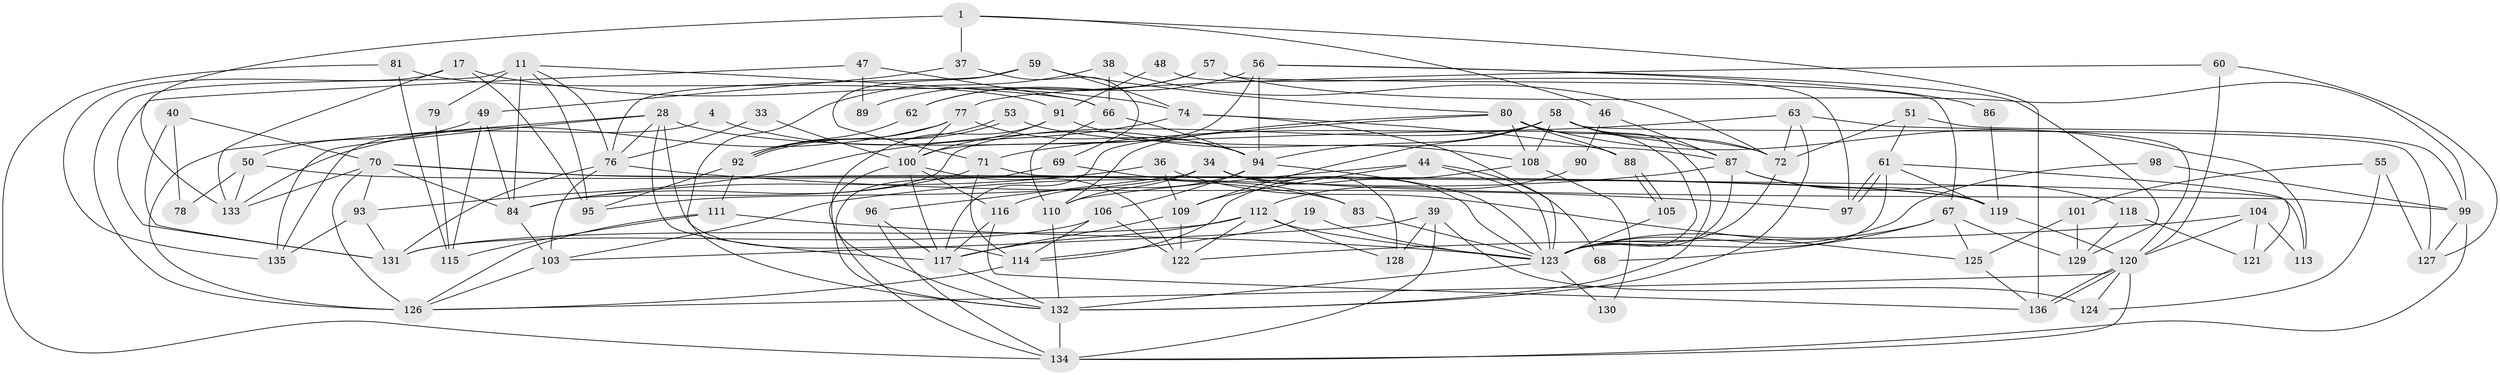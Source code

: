 // original degree distribution, {5: 0.16911764705882354, 4: 0.3382352941176471, 2: 0.10294117647058823, 8: 0.007352941176470588, 6: 0.08088235294117647, 7: 0.03676470588235294, 3: 0.2647058823529412}
// Generated by graph-tools (version 1.1) at 2025/55/03/04/25 21:55:22]
// undirected, 95 vertices, 215 edges
graph export_dot {
graph [start="1"]
  node [color=gray90,style=filled];
  1;
  4;
  11;
  17;
  19;
  28;
  33;
  34;
  36;
  37;
  38;
  39;
  40;
  44;
  46;
  47;
  48;
  49;
  50;
  51 [super="+41"];
  53;
  55;
  56;
  57;
  58 [super="+23"];
  59;
  60;
  61 [super="+24"];
  62;
  63;
  66 [super="+10"];
  67;
  68;
  69;
  70 [super="+32"];
  71 [super="+27"];
  72 [super="+54"];
  74 [super="+21"];
  76 [super="+73"];
  77;
  78;
  79;
  80 [super="+18"];
  81;
  83;
  84 [super="+16"];
  86;
  87 [super="+2+45"];
  88;
  89;
  90;
  91;
  92;
  93;
  94 [super="+14"];
  95 [super="+82"];
  96 [super="+35"];
  97;
  98;
  99 [super="+22+43"];
  100 [super="+52"];
  101;
  103 [super="+42"];
  104;
  105;
  106;
  108;
  109 [super="+30"];
  110 [super="+65"];
  111;
  112 [super="+75"];
  113;
  114 [super="+13"];
  115;
  116;
  117 [super="+8"];
  118;
  119;
  120 [super="+15"];
  121;
  122;
  123 [super="+31+102"];
  124;
  125;
  126 [super="+107"];
  127;
  128;
  129;
  130;
  131;
  132 [super="+7+29"];
  133 [super="+85"];
  134 [super="+64"];
  135;
  136;
  1 -- 136;
  1 -- 37;
  1 -- 46;
  1 -- 133 [weight=2];
  4 -- 94;
  4 -- 135;
  11 -- 126 [weight=2];
  11 -- 76;
  11 -- 79;
  11 -- 95;
  11 -- 66;
  11 -- 84;
  17 -- 135;
  17 -- 95;
  17 -- 133;
  17 -- 74;
  19 -- 114;
  19 -- 123;
  28 -- 76;
  28 -- 72 [weight=2];
  28 -- 114;
  28 -- 117;
  28 -- 135;
  28 -- 126;
  33 -- 76;
  33 -- 100;
  34 -- 123;
  34 -- 128;
  34 -- 96;
  34 -- 99;
  34 -- 110;
  34 -- 95;
  36 -- 125;
  36 -- 109;
  36 -- 84;
  37 -- 69;
  37 -- 49;
  38 -- 72;
  38 -- 66;
  38 -- 132;
  39 -- 124;
  39 -- 128;
  39 -- 134;
  39 -- 103;
  40 -- 131;
  40 -- 78;
  40 -- 70;
  44 -- 68;
  44 -- 110;
  44 -- 123;
  44 -- 109;
  46 -- 90;
  46 -- 87;
  47 -- 131;
  47 -- 89;
  47 -- 66;
  48 -- 91;
  48 -- 97;
  49 -- 84;
  49 -- 50;
  49 -- 115;
  50 -- 133;
  50 -- 78;
  50 -- 119;
  51 -- 72;
  51 -- 61;
  51 -- 99 [weight=3];
  53 -- 92;
  53 -- 92;
  53 -- 87;
  55 -- 127;
  55 -- 101;
  55 -- 124;
  56 -- 62;
  56 -- 94;
  56 -- 86;
  56 -- 129;
  56 -- 100;
  57 -- 67;
  57 -- 62;
  57 -- 89;
  57 -- 99;
  58 -- 109;
  58 -- 84;
  58 -- 87;
  58 -- 127;
  58 -- 132;
  58 -- 72;
  58 -- 108;
  58 -- 94;
  59 -- 80;
  59 -- 71;
  59 -- 74;
  59 -- 76;
  60 -- 77;
  60 -- 127;
  60 -- 120;
  61 -- 97;
  61 -- 97;
  61 -- 121;
  61 -- 119;
  61 -- 123 [weight=2];
  62 -- 92;
  63 -- 71;
  63 -- 72;
  63 -- 120;
  63 -- 132;
  66 -- 94;
  66 -- 110;
  67 -- 123;
  67 -- 125;
  67 -- 68;
  67 -- 129;
  69 -- 83;
  69 -- 132;
  70 -- 119 [weight=2];
  70 -- 83;
  70 -- 133;
  70 -- 93;
  70 -- 126;
  70 -- 84;
  71 -- 84;
  71 -- 113;
  71 -- 114 [weight=2];
  72 -- 123;
  74 -- 93;
  74 -- 88;
  74 -- 123;
  76 -- 97;
  76 -- 103 [weight=2];
  76 -- 131;
  77 -- 92;
  77 -- 94;
  77 -- 100;
  77 -- 133;
  79 -- 115;
  80 -- 108;
  80 -- 123;
  80 -- 113;
  80 -- 117;
  80 -- 88;
  80 -- 110;
  81 -- 115;
  81 -- 134;
  81 -- 91;
  83 -- 123;
  84 -- 103;
  86 -- 119;
  87 -- 119;
  87 -- 118;
  87 -- 103;
  87 -- 123 [weight=2];
  88 -- 105;
  88 -- 105;
  90 -- 112;
  91 -- 108;
  91 -- 132;
  91 -- 100;
  92 -- 95 [weight=2];
  92 -- 111;
  93 -- 131;
  93 -- 135;
  94 -- 106;
  94 -- 116;
  94 -- 123;
  96 -- 117;
  96 -- 134 [weight=2];
  98 -- 99;
  98 -- 123;
  99 -- 127;
  99 -- 134;
  100 -- 116;
  100 -- 117;
  100 -- 134;
  100 -- 122;
  101 -- 125;
  101 -- 129;
  103 -- 126;
  104 -- 113;
  104 -- 120;
  104 -- 121;
  104 -- 122;
  105 -- 123;
  106 -- 131;
  106 -- 122;
  106 -- 114;
  108 -- 130;
  108 -- 114;
  109 -- 122;
  109 -- 117;
  110 -- 132 [weight=2];
  111 -- 115;
  111 -- 126;
  111 -- 123;
  112 -- 122;
  112 -- 123 [weight=2];
  112 -- 128;
  112 -- 131;
  112 -- 117;
  114 -- 126;
  116 -- 117;
  116 -- 136;
  117 -- 132;
  118 -- 129;
  118 -- 121;
  119 -- 120;
  120 -- 136;
  120 -- 136;
  120 -- 124;
  120 -- 126;
  120 -- 134;
  123 -- 130;
  123 -- 132 [weight=2];
  125 -- 136;
  132 -- 134 [weight=2];
}
